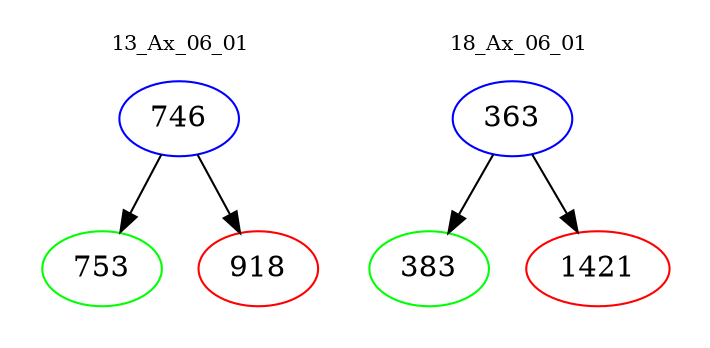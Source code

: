 digraph{
subgraph cluster_0 {
color = white
label = "13_Ax_06_01";
fontsize=10;
T0_746 [label="746", color="blue"]
T0_746 -> T0_753 [color="black"]
T0_753 [label="753", color="green"]
T0_746 -> T0_918 [color="black"]
T0_918 [label="918", color="red"]
}
subgraph cluster_1 {
color = white
label = "18_Ax_06_01";
fontsize=10;
T1_363 [label="363", color="blue"]
T1_363 -> T1_383 [color="black"]
T1_383 [label="383", color="green"]
T1_363 -> T1_1421 [color="black"]
T1_1421 [label="1421", color="red"]
}
}
